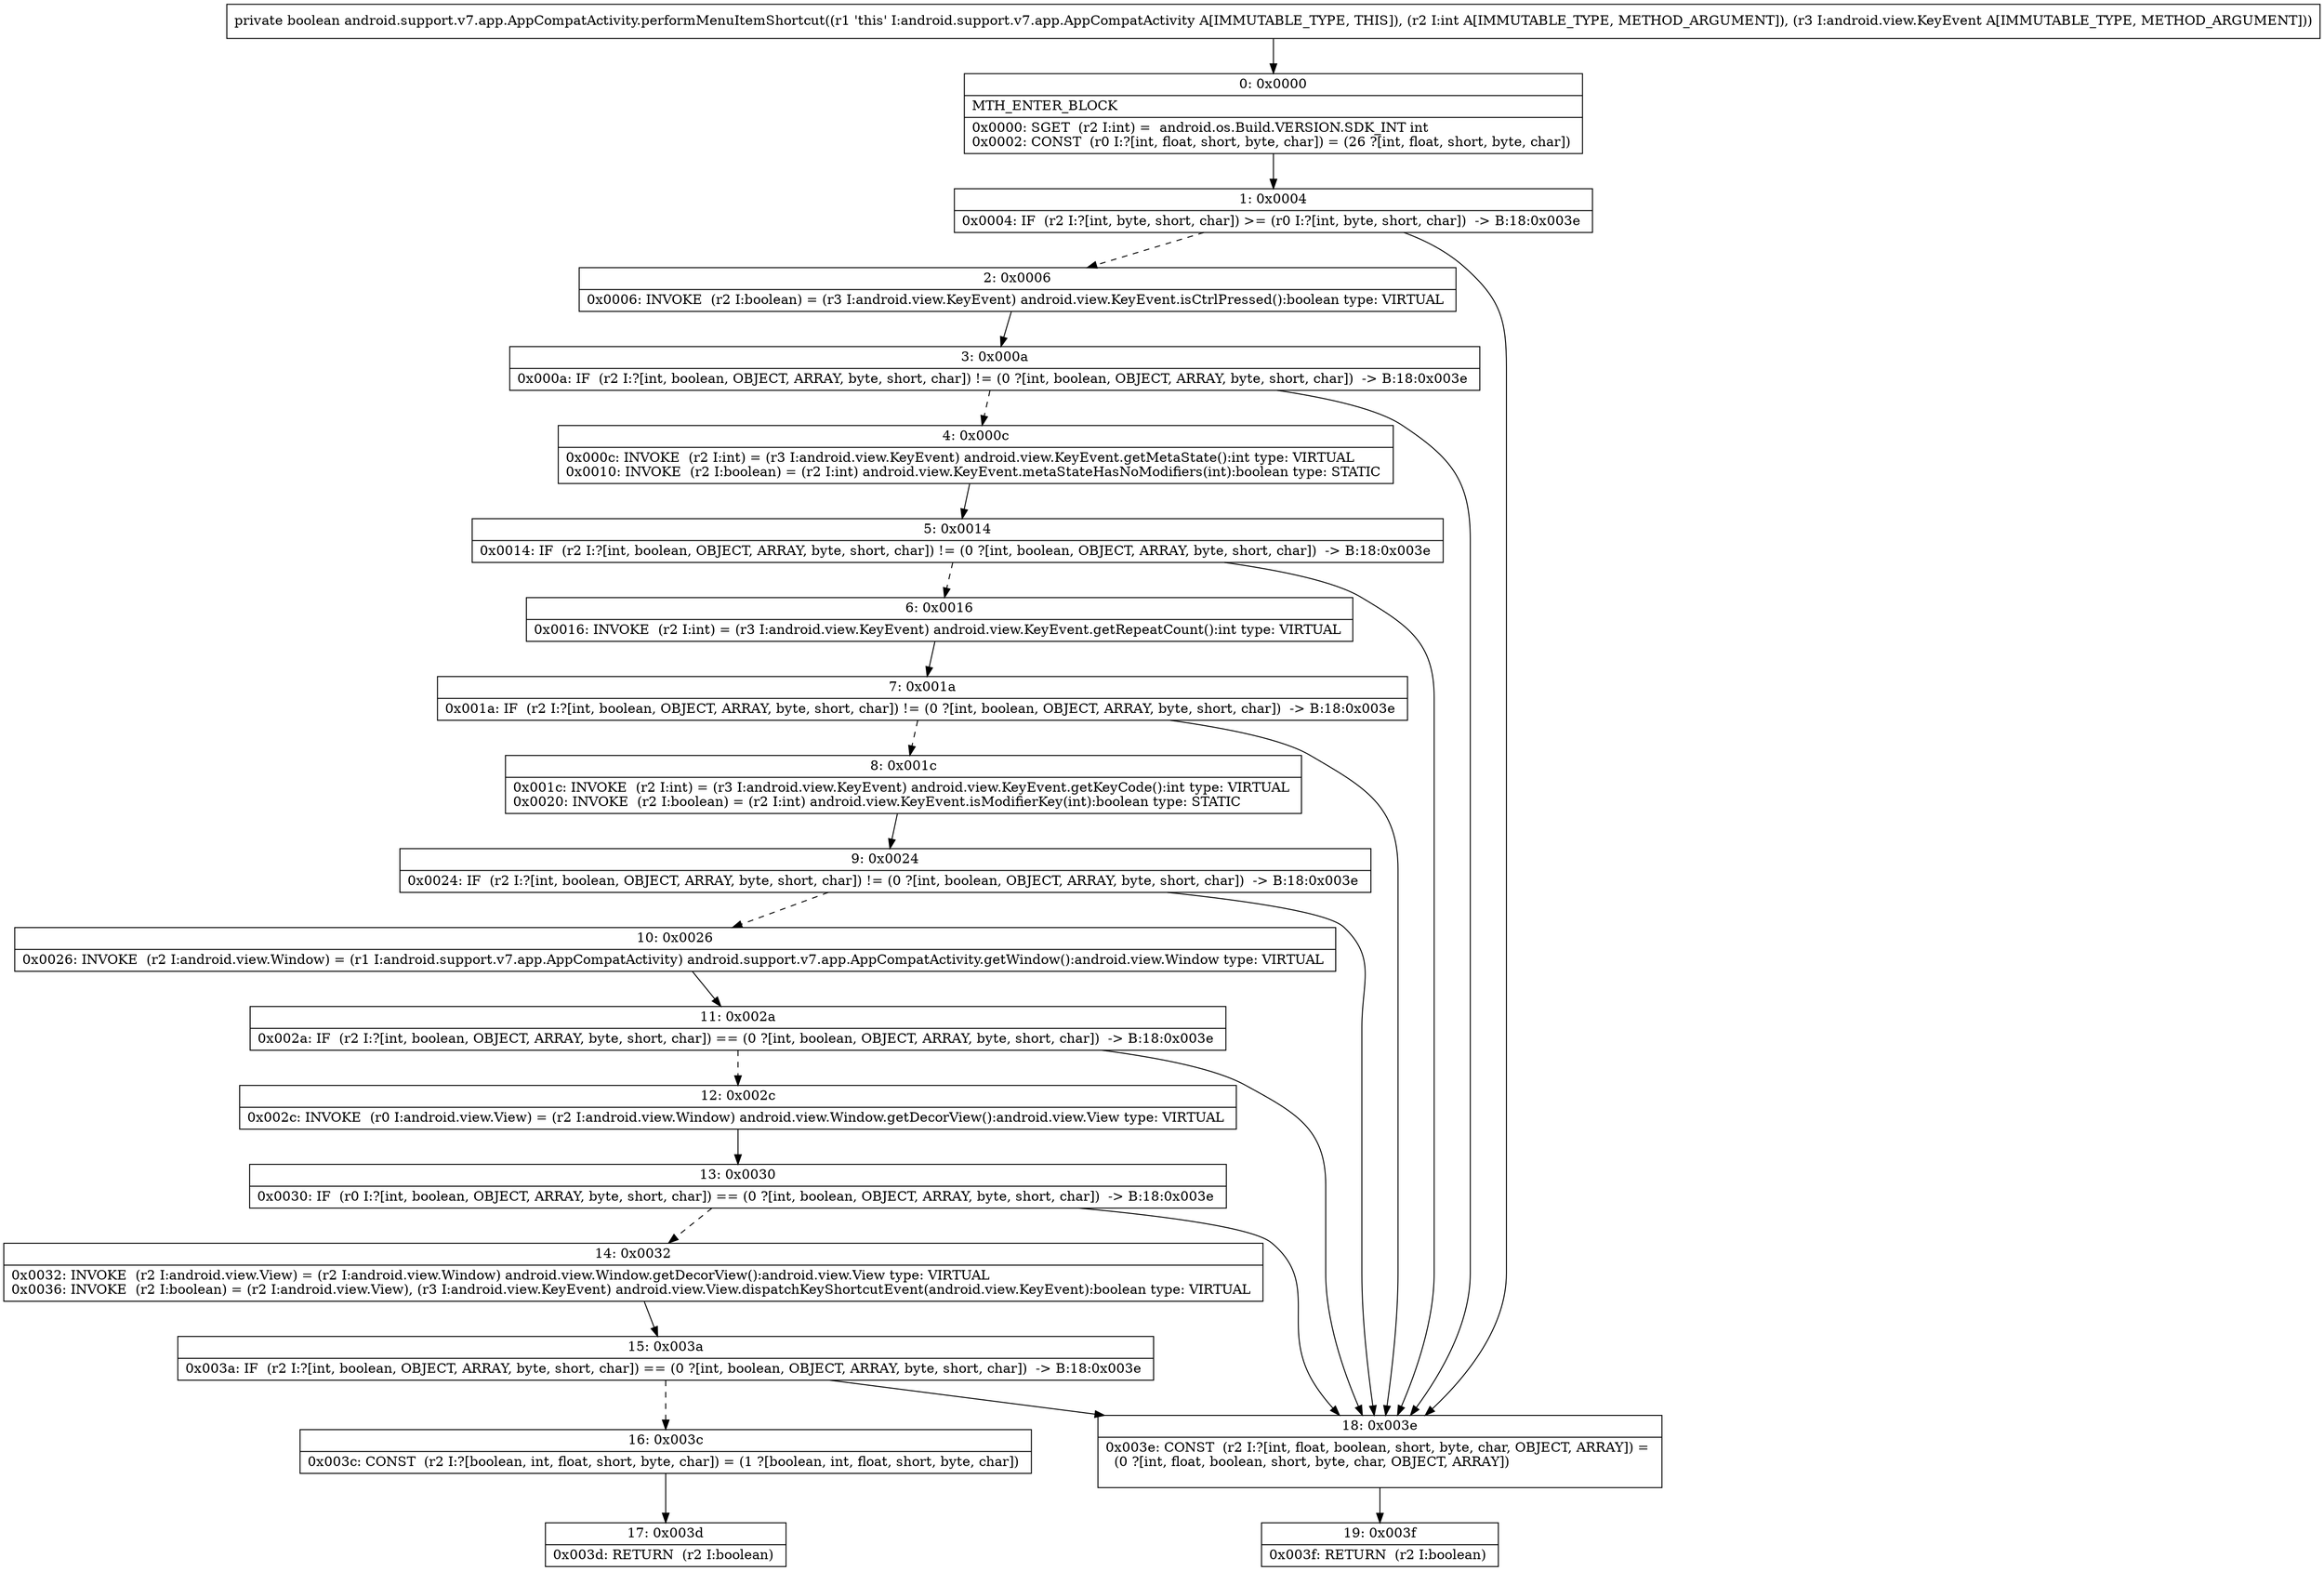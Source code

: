 digraph "CFG forandroid.support.v7.app.AppCompatActivity.performMenuItemShortcut(ILandroid\/view\/KeyEvent;)Z" {
Node_0 [shape=record,label="{0\:\ 0x0000|MTH_ENTER_BLOCK\l|0x0000: SGET  (r2 I:int) =  android.os.Build.VERSION.SDK_INT int \l0x0002: CONST  (r0 I:?[int, float, short, byte, char]) = (26 ?[int, float, short, byte, char]) \l}"];
Node_1 [shape=record,label="{1\:\ 0x0004|0x0004: IF  (r2 I:?[int, byte, short, char]) \>= (r0 I:?[int, byte, short, char])  \-\> B:18:0x003e \l}"];
Node_2 [shape=record,label="{2\:\ 0x0006|0x0006: INVOKE  (r2 I:boolean) = (r3 I:android.view.KeyEvent) android.view.KeyEvent.isCtrlPressed():boolean type: VIRTUAL \l}"];
Node_3 [shape=record,label="{3\:\ 0x000a|0x000a: IF  (r2 I:?[int, boolean, OBJECT, ARRAY, byte, short, char]) != (0 ?[int, boolean, OBJECT, ARRAY, byte, short, char])  \-\> B:18:0x003e \l}"];
Node_4 [shape=record,label="{4\:\ 0x000c|0x000c: INVOKE  (r2 I:int) = (r3 I:android.view.KeyEvent) android.view.KeyEvent.getMetaState():int type: VIRTUAL \l0x0010: INVOKE  (r2 I:boolean) = (r2 I:int) android.view.KeyEvent.metaStateHasNoModifiers(int):boolean type: STATIC \l}"];
Node_5 [shape=record,label="{5\:\ 0x0014|0x0014: IF  (r2 I:?[int, boolean, OBJECT, ARRAY, byte, short, char]) != (0 ?[int, boolean, OBJECT, ARRAY, byte, short, char])  \-\> B:18:0x003e \l}"];
Node_6 [shape=record,label="{6\:\ 0x0016|0x0016: INVOKE  (r2 I:int) = (r3 I:android.view.KeyEvent) android.view.KeyEvent.getRepeatCount():int type: VIRTUAL \l}"];
Node_7 [shape=record,label="{7\:\ 0x001a|0x001a: IF  (r2 I:?[int, boolean, OBJECT, ARRAY, byte, short, char]) != (0 ?[int, boolean, OBJECT, ARRAY, byte, short, char])  \-\> B:18:0x003e \l}"];
Node_8 [shape=record,label="{8\:\ 0x001c|0x001c: INVOKE  (r2 I:int) = (r3 I:android.view.KeyEvent) android.view.KeyEvent.getKeyCode():int type: VIRTUAL \l0x0020: INVOKE  (r2 I:boolean) = (r2 I:int) android.view.KeyEvent.isModifierKey(int):boolean type: STATIC \l}"];
Node_9 [shape=record,label="{9\:\ 0x0024|0x0024: IF  (r2 I:?[int, boolean, OBJECT, ARRAY, byte, short, char]) != (0 ?[int, boolean, OBJECT, ARRAY, byte, short, char])  \-\> B:18:0x003e \l}"];
Node_10 [shape=record,label="{10\:\ 0x0026|0x0026: INVOKE  (r2 I:android.view.Window) = (r1 I:android.support.v7.app.AppCompatActivity) android.support.v7.app.AppCompatActivity.getWindow():android.view.Window type: VIRTUAL \l}"];
Node_11 [shape=record,label="{11\:\ 0x002a|0x002a: IF  (r2 I:?[int, boolean, OBJECT, ARRAY, byte, short, char]) == (0 ?[int, boolean, OBJECT, ARRAY, byte, short, char])  \-\> B:18:0x003e \l}"];
Node_12 [shape=record,label="{12\:\ 0x002c|0x002c: INVOKE  (r0 I:android.view.View) = (r2 I:android.view.Window) android.view.Window.getDecorView():android.view.View type: VIRTUAL \l}"];
Node_13 [shape=record,label="{13\:\ 0x0030|0x0030: IF  (r0 I:?[int, boolean, OBJECT, ARRAY, byte, short, char]) == (0 ?[int, boolean, OBJECT, ARRAY, byte, short, char])  \-\> B:18:0x003e \l}"];
Node_14 [shape=record,label="{14\:\ 0x0032|0x0032: INVOKE  (r2 I:android.view.View) = (r2 I:android.view.Window) android.view.Window.getDecorView():android.view.View type: VIRTUAL \l0x0036: INVOKE  (r2 I:boolean) = (r2 I:android.view.View), (r3 I:android.view.KeyEvent) android.view.View.dispatchKeyShortcutEvent(android.view.KeyEvent):boolean type: VIRTUAL \l}"];
Node_15 [shape=record,label="{15\:\ 0x003a|0x003a: IF  (r2 I:?[int, boolean, OBJECT, ARRAY, byte, short, char]) == (0 ?[int, boolean, OBJECT, ARRAY, byte, short, char])  \-\> B:18:0x003e \l}"];
Node_16 [shape=record,label="{16\:\ 0x003c|0x003c: CONST  (r2 I:?[boolean, int, float, short, byte, char]) = (1 ?[boolean, int, float, short, byte, char]) \l}"];
Node_17 [shape=record,label="{17\:\ 0x003d|0x003d: RETURN  (r2 I:boolean) \l}"];
Node_18 [shape=record,label="{18\:\ 0x003e|0x003e: CONST  (r2 I:?[int, float, boolean, short, byte, char, OBJECT, ARRAY]) = \l  (0 ?[int, float, boolean, short, byte, char, OBJECT, ARRAY])\l \l}"];
Node_19 [shape=record,label="{19\:\ 0x003f|0x003f: RETURN  (r2 I:boolean) \l}"];
MethodNode[shape=record,label="{private boolean android.support.v7.app.AppCompatActivity.performMenuItemShortcut((r1 'this' I:android.support.v7.app.AppCompatActivity A[IMMUTABLE_TYPE, THIS]), (r2 I:int A[IMMUTABLE_TYPE, METHOD_ARGUMENT]), (r3 I:android.view.KeyEvent A[IMMUTABLE_TYPE, METHOD_ARGUMENT])) }"];
MethodNode -> Node_0;
Node_0 -> Node_1;
Node_1 -> Node_2[style=dashed];
Node_1 -> Node_18;
Node_2 -> Node_3;
Node_3 -> Node_4[style=dashed];
Node_3 -> Node_18;
Node_4 -> Node_5;
Node_5 -> Node_6[style=dashed];
Node_5 -> Node_18;
Node_6 -> Node_7;
Node_7 -> Node_8[style=dashed];
Node_7 -> Node_18;
Node_8 -> Node_9;
Node_9 -> Node_10[style=dashed];
Node_9 -> Node_18;
Node_10 -> Node_11;
Node_11 -> Node_12[style=dashed];
Node_11 -> Node_18;
Node_12 -> Node_13;
Node_13 -> Node_14[style=dashed];
Node_13 -> Node_18;
Node_14 -> Node_15;
Node_15 -> Node_16[style=dashed];
Node_15 -> Node_18;
Node_16 -> Node_17;
Node_18 -> Node_19;
}

